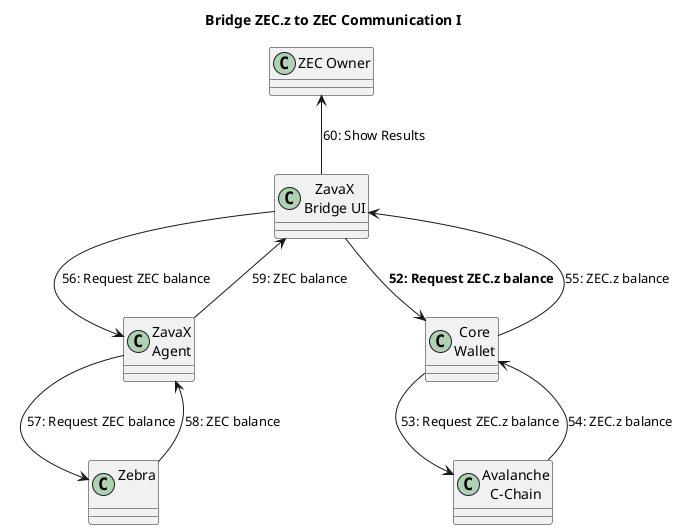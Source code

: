 @startuml
title Bridge ZEC.z to ZEC Communication I
top to bottom direction

class "ZavaX\nBridge UI" as UI
class "Core\nWallet" as MC
class "Avalanche\nC-Chain" as CC
class "ZavaX\nAgent" as ZA
class "Zebra\n" as Z
class "ZEC Owner" as ZO

UI -down-> MC : **52: Request ZEC.z balance**
MC -down-> CC : 53: Request ZEC.z balance
CC -up-> MC : 54: ZEC.z balance
MC -up-> UI : 55: ZEC.z balance
UI -down-> ZA : 56: Request ZEC balance
ZA -down-> Z : 57: Request ZEC balance
Z -up-> ZA : 58: ZEC balance
ZA -up-> UI : 59: ZEC balance
UI -up-> ZO : 60: Show Results

@enduml
